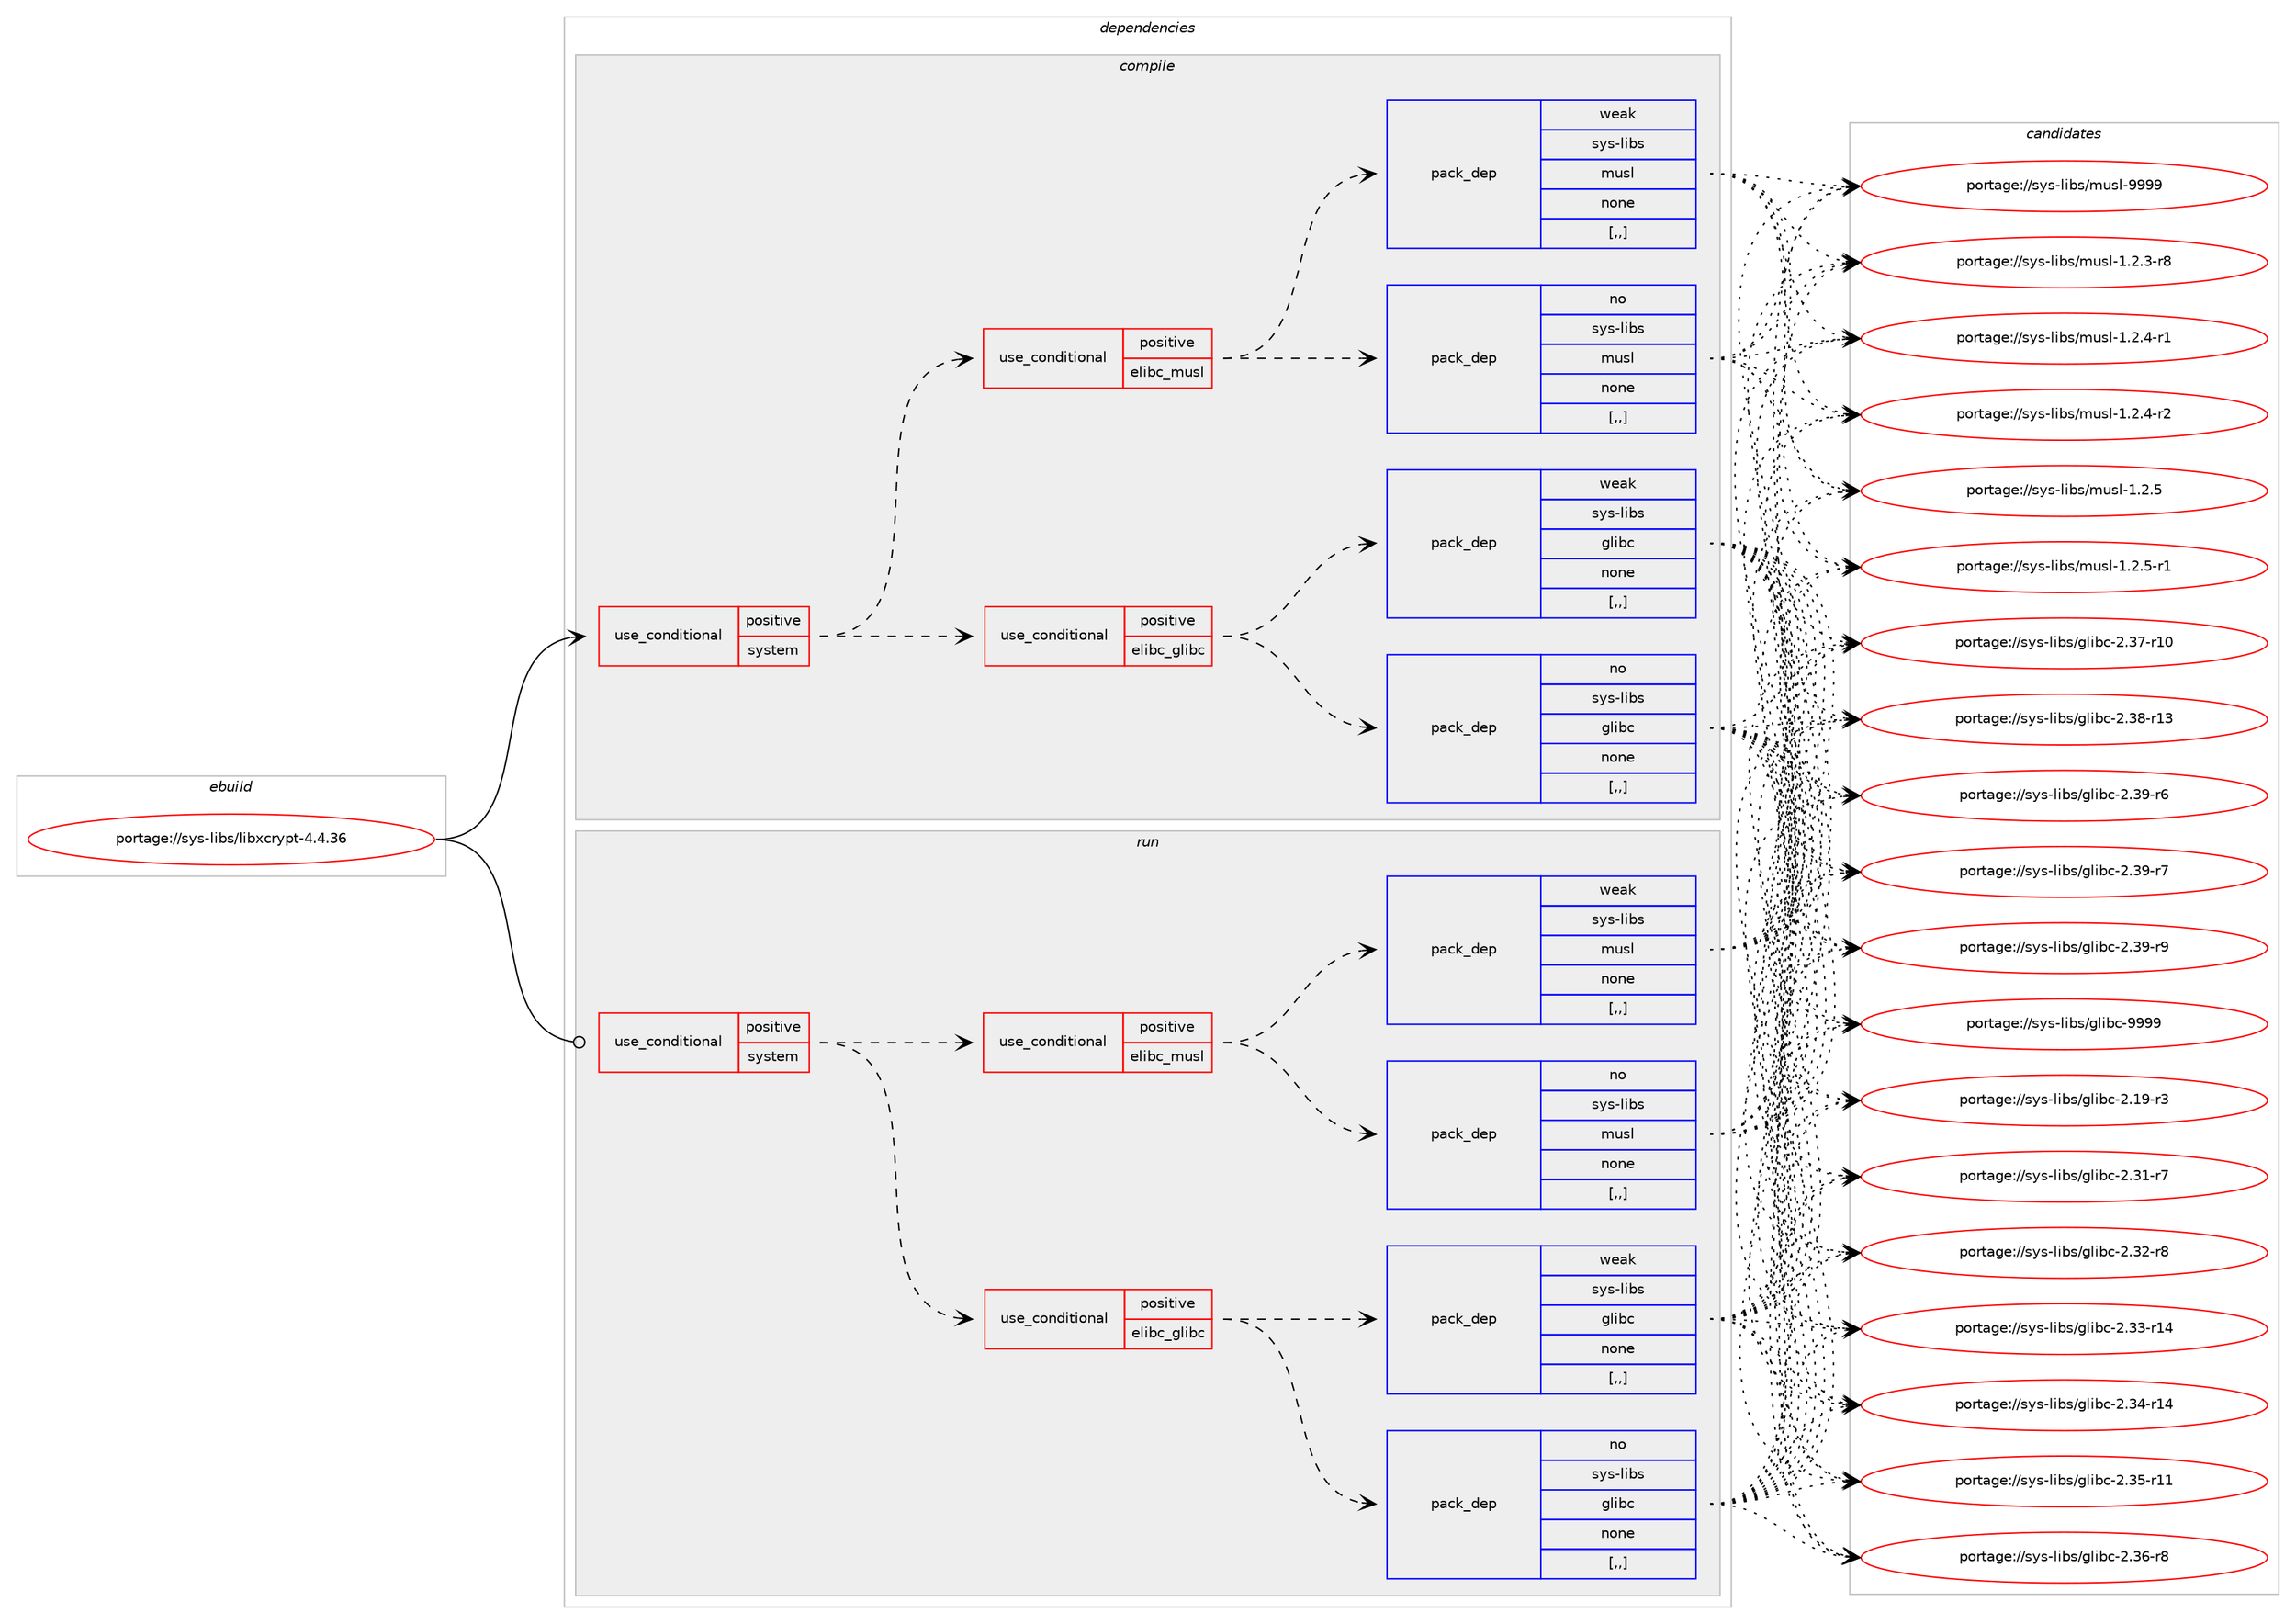 digraph prolog {

# *************
# Graph options
# *************

newrank=true;
concentrate=true;
compound=true;
graph [rankdir=LR,fontname=Helvetica,fontsize=10,ranksep=1.5];#, ranksep=2.5, nodesep=0.2];
edge  [arrowhead=vee];
node  [fontname=Helvetica,fontsize=10];

# **********
# The ebuild
# **********

subgraph cluster_leftcol {
color=gray;
rank=same;
label=<<i>ebuild</i>>;
id [label="portage://sys-libs/libxcrypt-4.4.36", color=red, width=4, href="../sys-libs/libxcrypt-4.4.36.svg"];
}

# ****************
# The dependencies
# ****************

subgraph cluster_midcol {
color=gray;
label=<<i>dependencies</i>>;
subgraph cluster_compile {
fillcolor="#eeeeee";
style=filled;
label=<<i>compile</i>>;
subgraph cond115040 {
dependency431683 [label=<<TABLE BORDER="0" CELLBORDER="1" CELLSPACING="0" CELLPADDING="4"><TR><TD ROWSPAN="3" CELLPADDING="10">use_conditional</TD></TR><TR><TD>positive</TD></TR><TR><TD>system</TD></TR></TABLE>>, shape=none, color=red];
subgraph cond115041 {
dependency431684 [label=<<TABLE BORDER="0" CELLBORDER="1" CELLSPACING="0" CELLPADDING="4"><TR><TD ROWSPAN="3" CELLPADDING="10">use_conditional</TD></TR><TR><TD>positive</TD></TR><TR><TD>elibc_glibc</TD></TR></TABLE>>, shape=none, color=red];
subgraph pack313718 {
dependency431685 [label=<<TABLE BORDER="0" CELLBORDER="1" CELLSPACING="0" CELLPADDING="4" WIDTH="220"><TR><TD ROWSPAN="6" CELLPADDING="30">pack_dep</TD></TR><TR><TD WIDTH="110">no</TD></TR><TR><TD>sys-libs</TD></TR><TR><TD>glibc</TD></TR><TR><TD>none</TD></TR><TR><TD>[,,]</TD></TR></TABLE>>, shape=none, color=blue];
}
dependency431684:e -> dependency431685:w [weight=20,style="dashed",arrowhead="vee"];
subgraph pack313719 {
dependency431686 [label=<<TABLE BORDER="0" CELLBORDER="1" CELLSPACING="0" CELLPADDING="4" WIDTH="220"><TR><TD ROWSPAN="6" CELLPADDING="30">pack_dep</TD></TR><TR><TD WIDTH="110">weak</TD></TR><TR><TD>sys-libs</TD></TR><TR><TD>glibc</TD></TR><TR><TD>none</TD></TR><TR><TD>[,,]</TD></TR></TABLE>>, shape=none, color=blue];
}
dependency431684:e -> dependency431686:w [weight=20,style="dashed",arrowhead="vee"];
}
dependency431683:e -> dependency431684:w [weight=20,style="dashed",arrowhead="vee"];
subgraph cond115042 {
dependency431687 [label=<<TABLE BORDER="0" CELLBORDER="1" CELLSPACING="0" CELLPADDING="4"><TR><TD ROWSPAN="3" CELLPADDING="10">use_conditional</TD></TR><TR><TD>positive</TD></TR><TR><TD>elibc_musl</TD></TR></TABLE>>, shape=none, color=red];
subgraph pack313720 {
dependency431688 [label=<<TABLE BORDER="0" CELLBORDER="1" CELLSPACING="0" CELLPADDING="4" WIDTH="220"><TR><TD ROWSPAN="6" CELLPADDING="30">pack_dep</TD></TR><TR><TD WIDTH="110">no</TD></TR><TR><TD>sys-libs</TD></TR><TR><TD>musl</TD></TR><TR><TD>none</TD></TR><TR><TD>[,,]</TD></TR></TABLE>>, shape=none, color=blue];
}
dependency431687:e -> dependency431688:w [weight=20,style="dashed",arrowhead="vee"];
subgraph pack313721 {
dependency431689 [label=<<TABLE BORDER="0" CELLBORDER="1" CELLSPACING="0" CELLPADDING="4" WIDTH="220"><TR><TD ROWSPAN="6" CELLPADDING="30">pack_dep</TD></TR><TR><TD WIDTH="110">weak</TD></TR><TR><TD>sys-libs</TD></TR><TR><TD>musl</TD></TR><TR><TD>none</TD></TR><TR><TD>[,,]</TD></TR></TABLE>>, shape=none, color=blue];
}
dependency431687:e -> dependency431689:w [weight=20,style="dashed",arrowhead="vee"];
}
dependency431683:e -> dependency431687:w [weight=20,style="dashed",arrowhead="vee"];
}
id:e -> dependency431683:w [weight=20,style="solid",arrowhead="vee"];
}
subgraph cluster_compileandrun {
fillcolor="#eeeeee";
style=filled;
label=<<i>compile and run</i>>;
}
subgraph cluster_run {
fillcolor="#eeeeee";
style=filled;
label=<<i>run</i>>;
subgraph cond115043 {
dependency431690 [label=<<TABLE BORDER="0" CELLBORDER="1" CELLSPACING="0" CELLPADDING="4"><TR><TD ROWSPAN="3" CELLPADDING="10">use_conditional</TD></TR><TR><TD>positive</TD></TR><TR><TD>system</TD></TR></TABLE>>, shape=none, color=red];
subgraph cond115044 {
dependency431691 [label=<<TABLE BORDER="0" CELLBORDER="1" CELLSPACING="0" CELLPADDING="4"><TR><TD ROWSPAN="3" CELLPADDING="10">use_conditional</TD></TR><TR><TD>positive</TD></TR><TR><TD>elibc_glibc</TD></TR></TABLE>>, shape=none, color=red];
subgraph pack313722 {
dependency431692 [label=<<TABLE BORDER="0" CELLBORDER="1" CELLSPACING="0" CELLPADDING="4" WIDTH="220"><TR><TD ROWSPAN="6" CELLPADDING="30">pack_dep</TD></TR><TR><TD WIDTH="110">no</TD></TR><TR><TD>sys-libs</TD></TR><TR><TD>glibc</TD></TR><TR><TD>none</TD></TR><TR><TD>[,,]</TD></TR></TABLE>>, shape=none, color=blue];
}
dependency431691:e -> dependency431692:w [weight=20,style="dashed",arrowhead="vee"];
subgraph pack313723 {
dependency431693 [label=<<TABLE BORDER="0" CELLBORDER="1" CELLSPACING="0" CELLPADDING="4" WIDTH="220"><TR><TD ROWSPAN="6" CELLPADDING="30">pack_dep</TD></TR><TR><TD WIDTH="110">weak</TD></TR><TR><TD>sys-libs</TD></TR><TR><TD>glibc</TD></TR><TR><TD>none</TD></TR><TR><TD>[,,]</TD></TR></TABLE>>, shape=none, color=blue];
}
dependency431691:e -> dependency431693:w [weight=20,style="dashed",arrowhead="vee"];
}
dependency431690:e -> dependency431691:w [weight=20,style="dashed",arrowhead="vee"];
subgraph cond115045 {
dependency431694 [label=<<TABLE BORDER="0" CELLBORDER="1" CELLSPACING="0" CELLPADDING="4"><TR><TD ROWSPAN="3" CELLPADDING="10">use_conditional</TD></TR><TR><TD>positive</TD></TR><TR><TD>elibc_musl</TD></TR></TABLE>>, shape=none, color=red];
subgraph pack313724 {
dependency431695 [label=<<TABLE BORDER="0" CELLBORDER="1" CELLSPACING="0" CELLPADDING="4" WIDTH="220"><TR><TD ROWSPAN="6" CELLPADDING="30">pack_dep</TD></TR><TR><TD WIDTH="110">no</TD></TR><TR><TD>sys-libs</TD></TR><TR><TD>musl</TD></TR><TR><TD>none</TD></TR><TR><TD>[,,]</TD></TR></TABLE>>, shape=none, color=blue];
}
dependency431694:e -> dependency431695:w [weight=20,style="dashed",arrowhead="vee"];
subgraph pack313725 {
dependency431696 [label=<<TABLE BORDER="0" CELLBORDER="1" CELLSPACING="0" CELLPADDING="4" WIDTH="220"><TR><TD ROWSPAN="6" CELLPADDING="30">pack_dep</TD></TR><TR><TD WIDTH="110">weak</TD></TR><TR><TD>sys-libs</TD></TR><TR><TD>musl</TD></TR><TR><TD>none</TD></TR><TR><TD>[,,]</TD></TR></TABLE>>, shape=none, color=blue];
}
dependency431694:e -> dependency431696:w [weight=20,style="dashed",arrowhead="vee"];
}
dependency431690:e -> dependency431694:w [weight=20,style="dashed",arrowhead="vee"];
}
id:e -> dependency431690:w [weight=20,style="solid",arrowhead="odot"];
}
}

# **************
# The candidates
# **************

subgraph cluster_choices {
rank=same;
color=gray;
label=<<i>candidates</i>>;

subgraph choice313718 {
color=black;
nodesep=1;
choice115121115451081059811547103108105989945504649574511451 [label="portage://sys-libs/glibc-2.19-r3", color=red, width=4,href="../sys-libs/glibc-2.19-r3.svg"];
choice115121115451081059811547103108105989945504651494511455 [label="portage://sys-libs/glibc-2.31-r7", color=red, width=4,href="../sys-libs/glibc-2.31-r7.svg"];
choice115121115451081059811547103108105989945504651504511456 [label="portage://sys-libs/glibc-2.32-r8", color=red, width=4,href="../sys-libs/glibc-2.32-r8.svg"];
choice11512111545108105981154710310810598994550465151451144952 [label="portage://sys-libs/glibc-2.33-r14", color=red, width=4,href="../sys-libs/glibc-2.33-r14.svg"];
choice11512111545108105981154710310810598994550465152451144952 [label="portage://sys-libs/glibc-2.34-r14", color=red, width=4,href="../sys-libs/glibc-2.34-r14.svg"];
choice11512111545108105981154710310810598994550465153451144949 [label="portage://sys-libs/glibc-2.35-r11", color=red, width=4,href="../sys-libs/glibc-2.35-r11.svg"];
choice115121115451081059811547103108105989945504651544511456 [label="portage://sys-libs/glibc-2.36-r8", color=red, width=4,href="../sys-libs/glibc-2.36-r8.svg"];
choice11512111545108105981154710310810598994550465155451144948 [label="portage://sys-libs/glibc-2.37-r10", color=red, width=4,href="../sys-libs/glibc-2.37-r10.svg"];
choice11512111545108105981154710310810598994550465156451144951 [label="portage://sys-libs/glibc-2.38-r13", color=red, width=4,href="../sys-libs/glibc-2.38-r13.svg"];
choice115121115451081059811547103108105989945504651574511454 [label="portage://sys-libs/glibc-2.39-r6", color=red, width=4,href="../sys-libs/glibc-2.39-r6.svg"];
choice115121115451081059811547103108105989945504651574511455 [label="portage://sys-libs/glibc-2.39-r7", color=red, width=4,href="../sys-libs/glibc-2.39-r7.svg"];
choice115121115451081059811547103108105989945504651574511457 [label="portage://sys-libs/glibc-2.39-r9", color=red, width=4,href="../sys-libs/glibc-2.39-r9.svg"];
choice11512111545108105981154710310810598994557575757 [label="portage://sys-libs/glibc-9999", color=red, width=4,href="../sys-libs/glibc-9999.svg"];
dependency431685:e -> choice115121115451081059811547103108105989945504649574511451:w [style=dotted,weight="100"];
dependency431685:e -> choice115121115451081059811547103108105989945504651494511455:w [style=dotted,weight="100"];
dependency431685:e -> choice115121115451081059811547103108105989945504651504511456:w [style=dotted,weight="100"];
dependency431685:e -> choice11512111545108105981154710310810598994550465151451144952:w [style=dotted,weight="100"];
dependency431685:e -> choice11512111545108105981154710310810598994550465152451144952:w [style=dotted,weight="100"];
dependency431685:e -> choice11512111545108105981154710310810598994550465153451144949:w [style=dotted,weight="100"];
dependency431685:e -> choice115121115451081059811547103108105989945504651544511456:w [style=dotted,weight="100"];
dependency431685:e -> choice11512111545108105981154710310810598994550465155451144948:w [style=dotted,weight="100"];
dependency431685:e -> choice11512111545108105981154710310810598994550465156451144951:w [style=dotted,weight="100"];
dependency431685:e -> choice115121115451081059811547103108105989945504651574511454:w [style=dotted,weight="100"];
dependency431685:e -> choice115121115451081059811547103108105989945504651574511455:w [style=dotted,weight="100"];
dependency431685:e -> choice115121115451081059811547103108105989945504651574511457:w [style=dotted,weight="100"];
dependency431685:e -> choice11512111545108105981154710310810598994557575757:w [style=dotted,weight="100"];
}
subgraph choice313719 {
color=black;
nodesep=1;
choice115121115451081059811547103108105989945504649574511451 [label="portage://sys-libs/glibc-2.19-r3", color=red, width=4,href="../sys-libs/glibc-2.19-r3.svg"];
choice115121115451081059811547103108105989945504651494511455 [label="portage://sys-libs/glibc-2.31-r7", color=red, width=4,href="../sys-libs/glibc-2.31-r7.svg"];
choice115121115451081059811547103108105989945504651504511456 [label="portage://sys-libs/glibc-2.32-r8", color=red, width=4,href="../sys-libs/glibc-2.32-r8.svg"];
choice11512111545108105981154710310810598994550465151451144952 [label="portage://sys-libs/glibc-2.33-r14", color=red, width=4,href="../sys-libs/glibc-2.33-r14.svg"];
choice11512111545108105981154710310810598994550465152451144952 [label="portage://sys-libs/glibc-2.34-r14", color=red, width=4,href="../sys-libs/glibc-2.34-r14.svg"];
choice11512111545108105981154710310810598994550465153451144949 [label="portage://sys-libs/glibc-2.35-r11", color=red, width=4,href="../sys-libs/glibc-2.35-r11.svg"];
choice115121115451081059811547103108105989945504651544511456 [label="portage://sys-libs/glibc-2.36-r8", color=red, width=4,href="../sys-libs/glibc-2.36-r8.svg"];
choice11512111545108105981154710310810598994550465155451144948 [label="portage://sys-libs/glibc-2.37-r10", color=red, width=4,href="../sys-libs/glibc-2.37-r10.svg"];
choice11512111545108105981154710310810598994550465156451144951 [label="portage://sys-libs/glibc-2.38-r13", color=red, width=4,href="../sys-libs/glibc-2.38-r13.svg"];
choice115121115451081059811547103108105989945504651574511454 [label="portage://sys-libs/glibc-2.39-r6", color=red, width=4,href="../sys-libs/glibc-2.39-r6.svg"];
choice115121115451081059811547103108105989945504651574511455 [label="portage://sys-libs/glibc-2.39-r7", color=red, width=4,href="../sys-libs/glibc-2.39-r7.svg"];
choice115121115451081059811547103108105989945504651574511457 [label="portage://sys-libs/glibc-2.39-r9", color=red, width=4,href="../sys-libs/glibc-2.39-r9.svg"];
choice11512111545108105981154710310810598994557575757 [label="portage://sys-libs/glibc-9999", color=red, width=4,href="../sys-libs/glibc-9999.svg"];
dependency431686:e -> choice115121115451081059811547103108105989945504649574511451:w [style=dotted,weight="100"];
dependency431686:e -> choice115121115451081059811547103108105989945504651494511455:w [style=dotted,weight="100"];
dependency431686:e -> choice115121115451081059811547103108105989945504651504511456:w [style=dotted,weight="100"];
dependency431686:e -> choice11512111545108105981154710310810598994550465151451144952:w [style=dotted,weight="100"];
dependency431686:e -> choice11512111545108105981154710310810598994550465152451144952:w [style=dotted,weight="100"];
dependency431686:e -> choice11512111545108105981154710310810598994550465153451144949:w [style=dotted,weight="100"];
dependency431686:e -> choice115121115451081059811547103108105989945504651544511456:w [style=dotted,weight="100"];
dependency431686:e -> choice11512111545108105981154710310810598994550465155451144948:w [style=dotted,weight="100"];
dependency431686:e -> choice11512111545108105981154710310810598994550465156451144951:w [style=dotted,weight="100"];
dependency431686:e -> choice115121115451081059811547103108105989945504651574511454:w [style=dotted,weight="100"];
dependency431686:e -> choice115121115451081059811547103108105989945504651574511455:w [style=dotted,weight="100"];
dependency431686:e -> choice115121115451081059811547103108105989945504651574511457:w [style=dotted,weight="100"];
dependency431686:e -> choice11512111545108105981154710310810598994557575757:w [style=dotted,weight="100"];
}
subgraph choice313720 {
color=black;
nodesep=1;
choice1151211154510810598115471091171151084549465046514511456 [label="portage://sys-libs/musl-1.2.3-r8", color=red, width=4,href="../sys-libs/musl-1.2.3-r8.svg"];
choice1151211154510810598115471091171151084549465046524511449 [label="portage://sys-libs/musl-1.2.4-r1", color=red, width=4,href="../sys-libs/musl-1.2.4-r1.svg"];
choice1151211154510810598115471091171151084549465046524511450 [label="portage://sys-libs/musl-1.2.4-r2", color=red, width=4,href="../sys-libs/musl-1.2.4-r2.svg"];
choice115121115451081059811547109117115108454946504653 [label="portage://sys-libs/musl-1.2.5", color=red, width=4,href="../sys-libs/musl-1.2.5.svg"];
choice1151211154510810598115471091171151084549465046534511449 [label="portage://sys-libs/musl-1.2.5-r1", color=red, width=4,href="../sys-libs/musl-1.2.5-r1.svg"];
choice1151211154510810598115471091171151084557575757 [label="portage://sys-libs/musl-9999", color=red, width=4,href="../sys-libs/musl-9999.svg"];
dependency431688:e -> choice1151211154510810598115471091171151084549465046514511456:w [style=dotted,weight="100"];
dependency431688:e -> choice1151211154510810598115471091171151084549465046524511449:w [style=dotted,weight="100"];
dependency431688:e -> choice1151211154510810598115471091171151084549465046524511450:w [style=dotted,weight="100"];
dependency431688:e -> choice115121115451081059811547109117115108454946504653:w [style=dotted,weight="100"];
dependency431688:e -> choice1151211154510810598115471091171151084549465046534511449:w [style=dotted,weight="100"];
dependency431688:e -> choice1151211154510810598115471091171151084557575757:w [style=dotted,weight="100"];
}
subgraph choice313721 {
color=black;
nodesep=1;
choice1151211154510810598115471091171151084549465046514511456 [label="portage://sys-libs/musl-1.2.3-r8", color=red, width=4,href="../sys-libs/musl-1.2.3-r8.svg"];
choice1151211154510810598115471091171151084549465046524511449 [label="portage://sys-libs/musl-1.2.4-r1", color=red, width=4,href="../sys-libs/musl-1.2.4-r1.svg"];
choice1151211154510810598115471091171151084549465046524511450 [label="portage://sys-libs/musl-1.2.4-r2", color=red, width=4,href="../sys-libs/musl-1.2.4-r2.svg"];
choice115121115451081059811547109117115108454946504653 [label="portage://sys-libs/musl-1.2.5", color=red, width=4,href="../sys-libs/musl-1.2.5.svg"];
choice1151211154510810598115471091171151084549465046534511449 [label="portage://sys-libs/musl-1.2.5-r1", color=red, width=4,href="../sys-libs/musl-1.2.5-r1.svg"];
choice1151211154510810598115471091171151084557575757 [label="portage://sys-libs/musl-9999", color=red, width=4,href="../sys-libs/musl-9999.svg"];
dependency431689:e -> choice1151211154510810598115471091171151084549465046514511456:w [style=dotted,weight="100"];
dependency431689:e -> choice1151211154510810598115471091171151084549465046524511449:w [style=dotted,weight="100"];
dependency431689:e -> choice1151211154510810598115471091171151084549465046524511450:w [style=dotted,weight="100"];
dependency431689:e -> choice115121115451081059811547109117115108454946504653:w [style=dotted,weight="100"];
dependency431689:e -> choice1151211154510810598115471091171151084549465046534511449:w [style=dotted,weight="100"];
dependency431689:e -> choice1151211154510810598115471091171151084557575757:w [style=dotted,weight="100"];
}
subgraph choice313722 {
color=black;
nodesep=1;
choice115121115451081059811547103108105989945504649574511451 [label="portage://sys-libs/glibc-2.19-r3", color=red, width=4,href="../sys-libs/glibc-2.19-r3.svg"];
choice115121115451081059811547103108105989945504651494511455 [label="portage://sys-libs/glibc-2.31-r7", color=red, width=4,href="../sys-libs/glibc-2.31-r7.svg"];
choice115121115451081059811547103108105989945504651504511456 [label="portage://sys-libs/glibc-2.32-r8", color=red, width=4,href="../sys-libs/glibc-2.32-r8.svg"];
choice11512111545108105981154710310810598994550465151451144952 [label="portage://sys-libs/glibc-2.33-r14", color=red, width=4,href="../sys-libs/glibc-2.33-r14.svg"];
choice11512111545108105981154710310810598994550465152451144952 [label="portage://sys-libs/glibc-2.34-r14", color=red, width=4,href="../sys-libs/glibc-2.34-r14.svg"];
choice11512111545108105981154710310810598994550465153451144949 [label="portage://sys-libs/glibc-2.35-r11", color=red, width=4,href="../sys-libs/glibc-2.35-r11.svg"];
choice115121115451081059811547103108105989945504651544511456 [label="portage://sys-libs/glibc-2.36-r8", color=red, width=4,href="../sys-libs/glibc-2.36-r8.svg"];
choice11512111545108105981154710310810598994550465155451144948 [label="portage://sys-libs/glibc-2.37-r10", color=red, width=4,href="../sys-libs/glibc-2.37-r10.svg"];
choice11512111545108105981154710310810598994550465156451144951 [label="portage://sys-libs/glibc-2.38-r13", color=red, width=4,href="../sys-libs/glibc-2.38-r13.svg"];
choice115121115451081059811547103108105989945504651574511454 [label="portage://sys-libs/glibc-2.39-r6", color=red, width=4,href="../sys-libs/glibc-2.39-r6.svg"];
choice115121115451081059811547103108105989945504651574511455 [label="portage://sys-libs/glibc-2.39-r7", color=red, width=4,href="../sys-libs/glibc-2.39-r7.svg"];
choice115121115451081059811547103108105989945504651574511457 [label="portage://sys-libs/glibc-2.39-r9", color=red, width=4,href="../sys-libs/glibc-2.39-r9.svg"];
choice11512111545108105981154710310810598994557575757 [label="portage://sys-libs/glibc-9999", color=red, width=4,href="../sys-libs/glibc-9999.svg"];
dependency431692:e -> choice115121115451081059811547103108105989945504649574511451:w [style=dotted,weight="100"];
dependency431692:e -> choice115121115451081059811547103108105989945504651494511455:w [style=dotted,weight="100"];
dependency431692:e -> choice115121115451081059811547103108105989945504651504511456:w [style=dotted,weight="100"];
dependency431692:e -> choice11512111545108105981154710310810598994550465151451144952:w [style=dotted,weight="100"];
dependency431692:e -> choice11512111545108105981154710310810598994550465152451144952:w [style=dotted,weight="100"];
dependency431692:e -> choice11512111545108105981154710310810598994550465153451144949:w [style=dotted,weight="100"];
dependency431692:e -> choice115121115451081059811547103108105989945504651544511456:w [style=dotted,weight="100"];
dependency431692:e -> choice11512111545108105981154710310810598994550465155451144948:w [style=dotted,weight="100"];
dependency431692:e -> choice11512111545108105981154710310810598994550465156451144951:w [style=dotted,weight="100"];
dependency431692:e -> choice115121115451081059811547103108105989945504651574511454:w [style=dotted,weight="100"];
dependency431692:e -> choice115121115451081059811547103108105989945504651574511455:w [style=dotted,weight="100"];
dependency431692:e -> choice115121115451081059811547103108105989945504651574511457:w [style=dotted,weight="100"];
dependency431692:e -> choice11512111545108105981154710310810598994557575757:w [style=dotted,weight="100"];
}
subgraph choice313723 {
color=black;
nodesep=1;
choice115121115451081059811547103108105989945504649574511451 [label="portage://sys-libs/glibc-2.19-r3", color=red, width=4,href="../sys-libs/glibc-2.19-r3.svg"];
choice115121115451081059811547103108105989945504651494511455 [label="portage://sys-libs/glibc-2.31-r7", color=red, width=4,href="../sys-libs/glibc-2.31-r7.svg"];
choice115121115451081059811547103108105989945504651504511456 [label="portage://sys-libs/glibc-2.32-r8", color=red, width=4,href="../sys-libs/glibc-2.32-r8.svg"];
choice11512111545108105981154710310810598994550465151451144952 [label="portage://sys-libs/glibc-2.33-r14", color=red, width=4,href="../sys-libs/glibc-2.33-r14.svg"];
choice11512111545108105981154710310810598994550465152451144952 [label="portage://sys-libs/glibc-2.34-r14", color=red, width=4,href="../sys-libs/glibc-2.34-r14.svg"];
choice11512111545108105981154710310810598994550465153451144949 [label="portage://sys-libs/glibc-2.35-r11", color=red, width=4,href="../sys-libs/glibc-2.35-r11.svg"];
choice115121115451081059811547103108105989945504651544511456 [label="portage://sys-libs/glibc-2.36-r8", color=red, width=4,href="../sys-libs/glibc-2.36-r8.svg"];
choice11512111545108105981154710310810598994550465155451144948 [label="portage://sys-libs/glibc-2.37-r10", color=red, width=4,href="../sys-libs/glibc-2.37-r10.svg"];
choice11512111545108105981154710310810598994550465156451144951 [label="portage://sys-libs/glibc-2.38-r13", color=red, width=4,href="../sys-libs/glibc-2.38-r13.svg"];
choice115121115451081059811547103108105989945504651574511454 [label="portage://sys-libs/glibc-2.39-r6", color=red, width=4,href="../sys-libs/glibc-2.39-r6.svg"];
choice115121115451081059811547103108105989945504651574511455 [label="portage://sys-libs/glibc-2.39-r7", color=red, width=4,href="../sys-libs/glibc-2.39-r7.svg"];
choice115121115451081059811547103108105989945504651574511457 [label="portage://sys-libs/glibc-2.39-r9", color=red, width=4,href="../sys-libs/glibc-2.39-r9.svg"];
choice11512111545108105981154710310810598994557575757 [label="portage://sys-libs/glibc-9999", color=red, width=4,href="../sys-libs/glibc-9999.svg"];
dependency431693:e -> choice115121115451081059811547103108105989945504649574511451:w [style=dotted,weight="100"];
dependency431693:e -> choice115121115451081059811547103108105989945504651494511455:w [style=dotted,weight="100"];
dependency431693:e -> choice115121115451081059811547103108105989945504651504511456:w [style=dotted,weight="100"];
dependency431693:e -> choice11512111545108105981154710310810598994550465151451144952:w [style=dotted,weight="100"];
dependency431693:e -> choice11512111545108105981154710310810598994550465152451144952:w [style=dotted,weight="100"];
dependency431693:e -> choice11512111545108105981154710310810598994550465153451144949:w [style=dotted,weight="100"];
dependency431693:e -> choice115121115451081059811547103108105989945504651544511456:w [style=dotted,weight="100"];
dependency431693:e -> choice11512111545108105981154710310810598994550465155451144948:w [style=dotted,weight="100"];
dependency431693:e -> choice11512111545108105981154710310810598994550465156451144951:w [style=dotted,weight="100"];
dependency431693:e -> choice115121115451081059811547103108105989945504651574511454:w [style=dotted,weight="100"];
dependency431693:e -> choice115121115451081059811547103108105989945504651574511455:w [style=dotted,weight="100"];
dependency431693:e -> choice115121115451081059811547103108105989945504651574511457:w [style=dotted,weight="100"];
dependency431693:e -> choice11512111545108105981154710310810598994557575757:w [style=dotted,weight="100"];
}
subgraph choice313724 {
color=black;
nodesep=1;
choice1151211154510810598115471091171151084549465046514511456 [label="portage://sys-libs/musl-1.2.3-r8", color=red, width=4,href="../sys-libs/musl-1.2.3-r8.svg"];
choice1151211154510810598115471091171151084549465046524511449 [label="portage://sys-libs/musl-1.2.4-r1", color=red, width=4,href="../sys-libs/musl-1.2.4-r1.svg"];
choice1151211154510810598115471091171151084549465046524511450 [label="portage://sys-libs/musl-1.2.4-r2", color=red, width=4,href="../sys-libs/musl-1.2.4-r2.svg"];
choice115121115451081059811547109117115108454946504653 [label="portage://sys-libs/musl-1.2.5", color=red, width=4,href="../sys-libs/musl-1.2.5.svg"];
choice1151211154510810598115471091171151084549465046534511449 [label="portage://sys-libs/musl-1.2.5-r1", color=red, width=4,href="../sys-libs/musl-1.2.5-r1.svg"];
choice1151211154510810598115471091171151084557575757 [label="portage://sys-libs/musl-9999", color=red, width=4,href="../sys-libs/musl-9999.svg"];
dependency431695:e -> choice1151211154510810598115471091171151084549465046514511456:w [style=dotted,weight="100"];
dependency431695:e -> choice1151211154510810598115471091171151084549465046524511449:w [style=dotted,weight="100"];
dependency431695:e -> choice1151211154510810598115471091171151084549465046524511450:w [style=dotted,weight="100"];
dependency431695:e -> choice115121115451081059811547109117115108454946504653:w [style=dotted,weight="100"];
dependency431695:e -> choice1151211154510810598115471091171151084549465046534511449:w [style=dotted,weight="100"];
dependency431695:e -> choice1151211154510810598115471091171151084557575757:w [style=dotted,weight="100"];
}
subgraph choice313725 {
color=black;
nodesep=1;
choice1151211154510810598115471091171151084549465046514511456 [label="portage://sys-libs/musl-1.2.3-r8", color=red, width=4,href="../sys-libs/musl-1.2.3-r8.svg"];
choice1151211154510810598115471091171151084549465046524511449 [label="portage://sys-libs/musl-1.2.4-r1", color=red, width=4,href="../sys-libs/musl-1.2.4-r1.svg"];
choice1151211154510810598115471091171151084549465046524511450 [label="portage://sys-libs/musl-1.2.4-r2", color=red, width=4,href="../sys-libs/musl-1.2.4-r2.svg"];
choice115121115451081059811547109117115108454946504653 [label="portage://sys-libs/musl-1.2.5", color=red, width=4,href="../sys-libs/musl-1.2.5.svg"];
choice1151211154510810598115471091171151084549465046534511449 [label="portage://sys-libs/musl-1.2.5-r1", color=red, width=4,href="../sys-libs/musl-1.2.5-r1.svg"];
choice1151211154510810598115471091171151084557575757 [label="portage://sys-libs/musl-9999", color=red, width=4,href="../sys-libs/musl-9999.svg"];
dependency431696:e -> choice1151211154510810598115471091171151084549465046514511456:w [style=dotted,weight="100"];
dependency431696:e -> choice1151211154510810598115471091171151084549465046524511449:w [style=dotted,weight="100"];
dependency431696:e -> choice1151211154510810598115471091171151084549465046524511450:w [style=dotted,weight="100"];
dependency431696:e -> choice115121115451081059811547109117115108454946504653:w [style=dotted,weight="100"];
dependency431696:e -> choice1151211154510810598115471091171151084549465046534511449:w [style=dotted,weight="100"];
dependency431696:e -> choice1151211154510810598115471091171151084557575757:w [style=dotted,weight="100"];
}
}

}
